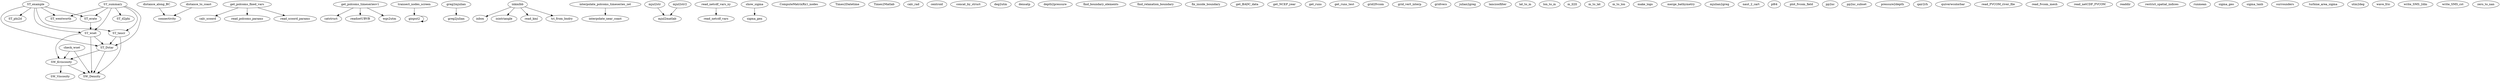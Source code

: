/* Created by mdot for Matlab */
digraph m2html {
  ST_Dstar -> SW_Density;
  ST_Dstar -> SW_Kviscosity;
  ST_erate -> ST_wset;
  ST_example -> ST_Dstar;
  ST_example -> ST_erate;
  ST_example -> ST_phi2d;
  ST_example -> ST_taucr;
  ST_example -> ST_wentworth;
  ST_example -> ST_wset;
  ST_summary -> ST_Dstar;
  ST_summary -> ST_d2phi;
  ST_summary -> ST_erate;
  ST_summary -> ST_taucr;
  ST_summary -> ST_wentworth;
  ST_summary -> ST_wset;
  ST_taucr -> ST_Dstar;
  ST_taucr -> SW_Density;
  ST_wset -> ST_Dstar;
  ST_wset -> SW_Density;
  ST_wset -> SW_Kviscosity;
  SW_Kviscosity -> SW_Density;
  SW_Kviscosity -> SW_Viscosity;
  check_wset -> SW_Density;
  check_wset -> SW_Kviscosity;
  distance_along_BC -> connectivity;
  distance_to_coast -> connectivity;
  get_polcoms_fixed_vars -> calc_scoord;
  get_polcoms_fixed_vars -> read_polcoms_params;
  get_polcoms_fixed_vars -> read_scoord_params;
  get_polcoms_timeseriesv1 -> catstruct;
  get_polcoms_timeseriesv1 -> readzetUBVB;
  get_polcoms_timeseriesv1 -> wgs2utm;
  ginput2 -> ginput2;
  greg2mjulian -> greg2julian;
  inkmlbb -> inbox;
  inkmlbb -> isintriangle;
  inkmlbb -> read_kml;
  inkmlbb -> tri_from_bndry;
  interpolate_polcoms_timeseries_zet -> interpolate_near_coast;
  mjul2str -> mjul2matlab;
  mjul2str2 -> mjul2matlab;
  read_netcdf_vars_xy -> read_netcdf_vars;
  show_sigma -> sigma_gen;
  transect_nodes_screen -> ginput2;

  ComputeMatrixRx1_nodes [URL="ComputeMatrixRx1_nodes.html"];
  ST_Dstar [URL="ST_Dstar.html"];
  ST_d2phi [URL="ST_d2phi.html"];
  ST_erate [URL="ST_erate.html"];
  ST_example [URL="ST_example.html"];
  ST_phi2d [URL="ST_phi2d.html"];
  ST_summary [URL="ST_summary.html"];
  ST_taucr [URL="ST_taucr.html"];
  ST_wentworth [URL="ST_wentworth.html"];
  ST_wset [URL="ST_wset.html"];
  SW_Density [URL="SW_Density.html"];
  SW_Kviscosity [URL="SW_Kviscosity.html"];
  SW_Viscosity [URL="SW_Viscosity.html"];
  Times2Datetime [URL="Times2Datetime.html"];
  Times2Matlab [URL="Times2Matlab.html"];
  calc_rad [URL="calc_rad.html"];
  calc_scoord [URL="calc_scoord.html"];
  catstruct [URL="catstruct.html"];
  centroid [URL="centroid.html"];
  check_wset [URL="check_wset.html"];
  concat_by_struct [URL="concat_by_struct.html"];
  connectivity [URL="connectivity.html"];
  deg2utm [URL="deg2utm.html"];
  densatp [URL="densatp.html"];
  depth2pressure [URL="depth2pressure.html"];
  distance_along_BC [URL="distance_along_BC.html"];
  distance_to_coast [URL="distance_to_coast.html"];
  find_boundary_elements [URL="find_boundary_elements.html"];
  find_relaxation_boundary [URL="find_relaxation_boundary.html"];
  fix_inside_boundary [URL="fix_inside_boundary.html"];
  get_BADC_data [URL="get_BADC_data.html"];
  get_NCEP_year [URL="get_NCEP_year.html"];
  get_polcoms_fixed_vars [URL="get_polcoms_fixed_vars.html"];
  get_polcoms_timeseriesv1 [URL="get_polcoms_timeseriesv1.html"];
  get_runs [URL="get_runs.html"];
  get_runs_test [URL="get_runs_test.html"];
  ginput2 [URL="ginput2.html"];
  greg2julian [URL="greg2julian.html"];
  greg2mjulian [URL="greg2mjulian.html"];
  grid2fvcom [URL="grid2fvcom.html"];
  grid_vert_interp [URL="grid_vert_interp.html"];
  gridvecs [URL="gridvecs.html"];
  inbox [URL="inbox.html"];
  inkmlbb [URL="inkmlbb.html"];
  interpolate_near_coast [URL="interpolate_near_coast.html"];
  interpolate_polcoms_timeseries_zet [URL="interpolate_polcoms_timeseries_zet.html"];
  isintriangle [URL="isintriangle.html"];
  julian2greg [URL="julian2greg.html"];
  lanczosfilter [URL="lanczosfilter.html"];
  lat_to_m [URL="lat_to_m.html"];
  lon_to_m [URL="lon_to_m.html"];
  m_ll2ll [URL="m_ll2ll.html"];
  m_to_lat [URL="m_to_lat.html"];
  m_to_lon [URL="m_to_lon.html"];
  make_logo [URL="make_logo.html"];
  merge_bathymetry [URL="merge_bathymetry.html"];
  mjul2matlab [URL="mjul2matlab.html"];
  mjul2str [URL="mjul2str.html"];
  mjul2str2 [URL="mjul2str2.html"];
  mjulian2greg [URL="mjulian2greg.html"];
  naut_2_cart [URL="naut_2_cart.html"];
  pl64 [URL="pl64.html"];
  plot_fvcom_field [URL="plot_fvcom_field.html"];
  pp2nc [URL="pp2nc.html"];
  pp2nc_subset [URL="pp2nc_subset.html"];
  pressure2depth [URL="pressure2depth.html"];
  qair2rh [URL="qair2rh.html"];
  quiverwcolorbar [URL="quiverwcolorbar.html"];
  read_FVCOM_river_file [URL="read_FVCOM_river_file.html"];
  read_fvcom_mesh [URL="read_fvcom_mesh.html"];
  read_kml [URL="read_kml.html"];
  read_netCDF_FVCOM [URL="read_netCDF_FVCOM.html"];
  read_netcdf_vars [URL="read_netcdf_vars.html"];
  read_netcdf_vars_xy [URL="read_netcdf_vars_xy.html"];
  read_polcoms_params [URL="read_polcoms_params.html"];
  read_scoord_params [URL="read_scoord_params.html"];
  readdir [URL="readdir.html"];
  readzetUBVB [URL="readzetUBVB.html"];
  restrict_spatial_indices [URL="restrict_spatial_indices.html"];
  runmean [URL="runmean.html"];
  show_sigma [URL="show_sigma.html"];
  sigma_gen [URL="sigma_gen.html"];
  sigma_geo [URL="sigma_geo.html"];
  sigma_tanh [URL="sigma_tanh.html"];
  surrounders [URL="surrounders.html"];
  transect_nodes_screen [URL="transect_nodes_screen.html"];
  tri_from_bndry [URL="tri_from_bndry.html"];
  turbine_area_sigma [URL="turbine_area_sigma.html"];
  utm2deg [URL="utm2deg.html"];
  wave_fric [URL="wave_fric.html"];
  wgs2utm [URL="wgs2utm.html"];
  write_SMS_2dm [URL="write_SMS_2dm.html"];
  write_SMS_cst [URL="write_SMS_cst.html"];
  zero_to_nan [URL="zero_to_nan.html"];
}